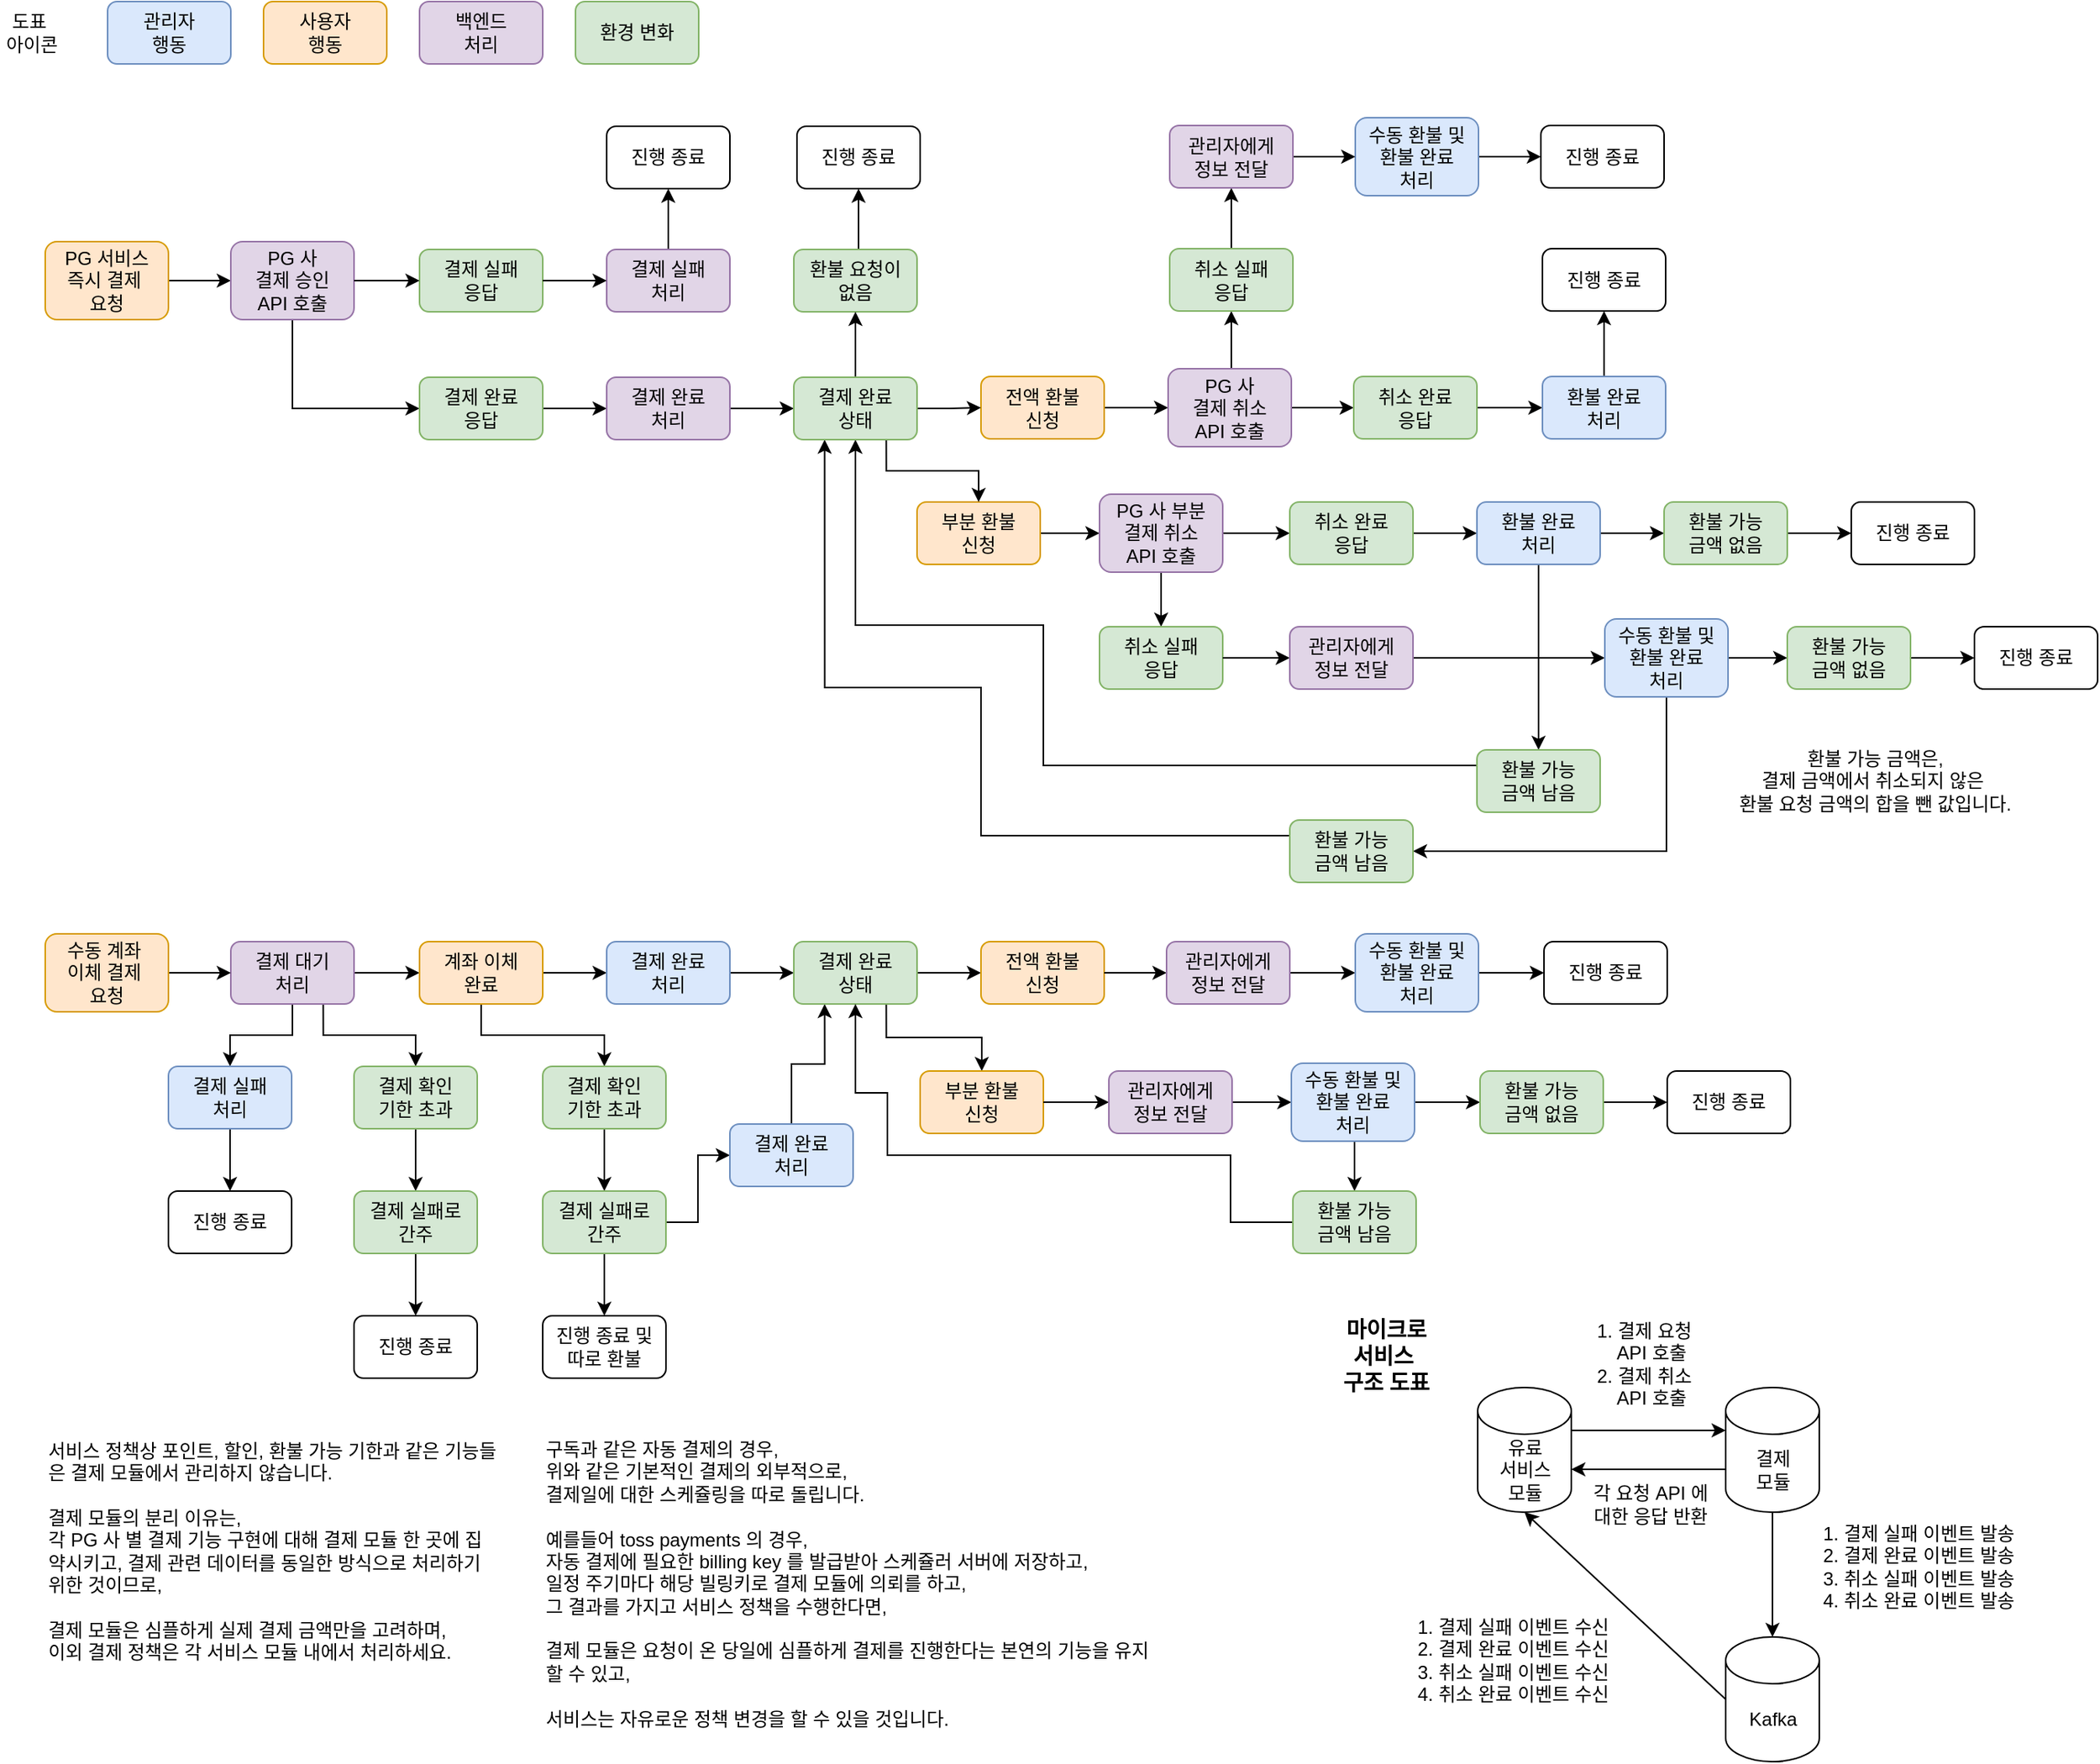 <mxfile version="26.0.10">
  <diagram id="oqy4PZCd6PENjl3Pe7tr" name="페이지-1">
    <mxGraphModel dx="2261" dy="738" grid="1" gridSize="10" guides="1" tooltips="1" connect="1" arrows="1" fold="1" page="1" pageScale="1" pageWidth="827" pageHeight="1169" math="0" shadow="0">
      <root>
        <mxCell id="0" />
        <mxCell id="1" parent="0" />
        <mxCell id="JlWx71PcETxcQGxaRROG-6" value="도표&amp;nbsp;&lt;div&gt;아이콘&lt;/div&gt;" style="text;html=1;align=center;verticalAlign=middle;whiteSpace=wrap;rounded=0;fontStyle=0" parent="1" vertex="1">
          <mxGeometry x="-788.5" y="45" width="39" height="30" as="geometry" />
        </mxCell>
        <mxCell id="JlWx71PcETxcQGxaRROG-77" style="edgeStyle=orthogonalEdgeStyle;rounded=0;orthogonalLoop=1;jettySize=auto;html=1;exitX=1;exitY=0.5;exitDx=0;exitDy=0;entryX=0;entryY=0.5;entryDx=0;entryDy=0;" parent="1" source="JlWx71PcETxcQGxaRROG-9" target="JlWx71PcETxcQGxaRROG-17" edge="1">
          <mxGeometry relative="1" as="geometry" />
        </mxCell>
        <mxCell id="JlWx71PcETxcQGxaRROG-9" value="PG 서비스&lt;div&gt;즉시 결제&amp;nbsp;&lt;/div&gt;&lt;div&gt;요청&lt;/div&gt;" style="rounded=1;whiteSpace=wrap;html=1;fillColor=#ffe6cc;strokeColor=#d79b00;" parent="1" vertex="1">
          <mxGeometry x="-760" y="194" width="79" height="50" as="geometry" />
        </mxCell>
        <mxCell id="JlWx71PcETxcQGxaRROG-10" value="사용자&lt;div&gt;행동&lt;/div&gt;" style="rounded=1;whiteSpace=wrap;html=1;fillColor=#ffe6cc;strokeColor=#d79b00;" parent="1" vertex="1">
          <mxGeometry x="-620" y="40" width="79" height="40" as="geometry" />
        </mxCell>
        <mxCell id="JlWx71PcETxcQGxaRROG-11" value="환경 변화" style="rounded=1;whiteSpace=wrap;html=1;fillColor=#d5e8d4;strokeColor=#82b366;" parent="1" vertex="1">
          <mxGeometry x="-420" y="40" width="79" height="40" as="geometry" />
        </mxCell>
        <mxCell id="JlWx71PcETxcQGxaRROG-12" value="관리자&lt;div&gt;행동&lt;/div&gt;" style="rounded=1;whiteSpace=wrap;html=1;fillColor=#dae8fc;strokeColor=#6c8ebf;" parent="1" vertex="1">
          <mxGeometry x="-720" y="40" width="79" height="40" as="geometry" />
        </mxCell>
        <mxCell id="JlWx71PcETxcQGxaRROG-16" value="백엔드&lt;div&gt;처리&lt;/div&gt;" style="rounded=1;whiteSpace=wrap;html=1;fillColor=#e1d5e7;strokeColor=#9673a6;" parent="1" vertex="1">
          <mxGeometry x="-520" y="40" width="79" height="40" as="geometry" />
        </mxCell>
        <mxCell id="JlWx71PcETxcQGxaRROG-84" style="edgeStyle=orthogonalEdgeStyle;rounded=0;orthogonalLoop=1;jettySize=auto;html=1;exitX=0.5;exitY=1;exitDx=0;exitDy=0;entryX=0;entryY=0.5;entryDx=0;entryDy=0;" parent="1" source="JlWx71PcETxcQGxaRROG-17" target="JlWx71PcETxcQGxaRROG-23" edge="1">
          <mxGeometry relative="1" as="geometry" />
        </mxCell>
        <mxCell id="JlWx71PcETxcQGxaRROG-17" value="PG 사&lt;div&gt;결제 승인&lt;/div&gt;&lt;div&gt;API 호출&lt;/div&gt;" style="rounded=1;whiteSpace=wrap;html=1;fillColor=#e1d5e7;strokeColor=#9673a6;" parent="1" vertex="1">
          <mxGeometry x="-641" y="194" width="79" height="50" as="geometry" />
        </mxCell>
        <mxCell id="JlWx71PcETxcQGxaRROG-18" value="결제 실패&lt;div&gt;응답&lt;/div&gt;" style="rounded=1;whiteSpace=wrap;html=1;fillColor=#d5e8d4;strokeColor=#82b366;" parent="1" vertex="1">
          <mxGeometry x="-520" y="199" width="79" height="40" as="geometry" />
        </mxCell>
        <mxCell id="JlWx71PcETxcQGxaRROG-20" value="" style="endArrow=classic;html=1;rounded=0;exitX=1;exitY=0.5;exitDx=0;exitDy=0;entryX=0;entryY=0.5;entryDx=0;entryDy=0;" parent="1" source="JlWx71PcETxcQGxaRROG-17" target="JlWx71PcETxcQGxaRROG-18" edge="1">
          <mxGeometry width="50" height="50" relative="1" as="geometry">
            <mxPoint x="-290" y="350" as="sourcePoint" />
            <mxPoint x="-240" y="300" as="targetPoint" />
          </mxGeometry>
        </mxCell>
        <mxCell id="JlWx71PcETxcQGxaRROG-104" style="edgeStyle=orthogonalEdgeStyle;rounded=0;orthogonalLoop=1;jettySize=auto;html=1;exitX=0.5;exitY=0;exitDx=0;exitDy=0;entryX=0.5;entryY=1;entryDx=0;entryDy=0;" parent="1" source="JlWx71PcETxcQGxaRROG-21" target="JlWx71PcETxcQGxaRROG-82" edge="1">
          <mxGeometry relative="1" as="geometry" />
        </mxCell>
        <mxCell id="JlWx71PcETxcQGxaRROG-21" value="결제 실패&lt;div&gt;처리&lt;/div&gt;" style="rounded=1;whiteSpace=wrap;html=1;fillColor=#e1d5e7;strokeColor=#9673a6;" parent="1" vertex="1">
          <mxGeometry x="-400" y="199" width="79" height="40" as="geometry" />
        </mxCell>
        <mxCell id="JlWx71PcETxcQGxaRROG-22" value="" style="endArrow=classic;html=1;rounded=0;exitX=1;exitY=0.5;exitDx=0;exitDy=0;entryX=0;entryY=0.5;entryDx=0;entryDy=0;" parent="1" source="JlWx71PcETxcQGxaRROG-18" target="JlWx71PcETxcQGxaRROG-21" edge="1">
          <mxGeometry width="50" height="50" relative="1" as="geometry">
            <mxPoint x="-290" y="350" as="sourcePoint" />
            <mxPoint x="-290" y="350" as="targetPoint" />
          </mxGeometry>
        </mxCell>
        <mxCell id="JlWx71PcETxcQGxaRROG-31" style="edgeStyle=orthogonalEdgeStyle;rounded=0;orthogonalLoop=1;jettySize=auto;html=1;exitX=1;exitY=0.5;exitDx=0;exitDy=0;entryX=0;entryY=0.5;entryDx=0;entryDy=0;" parent="1" source="JlWx71PcETxcQGxaRROG-23" target="JlWx71PcETxcQGxaRROG-30" edge="1">
          <mxGeometry relative="1" as="geometry" />
        </mxCell>
        <mxCell id="JlWx71PcETxcQGxaRROG-23" value="결제 완료&lt;div&gt;응답&lt;/div&gt;" style="rounded=1;whiteSpace=wrap;html=1;fillColor=#d5e8d4;strokeColor=#82b366;" parent="1" vertex="1">
          <mxGeometry x="-520" y="281" width="79" height="40" as="geometry" />
        </mxCell>
        <mxCell id="CvlWErG64kKq0DU1_9UF-93" style="edgeStyle=orthogonalEdgeStyle;rounded=0;orthogonalLoop=1;jettySize=auto;html=1;exitX=1;exitY=0.5;exitDx=0;exitDy=0;entryX=0;entryY=0.5;entryDx=0;entryDy=0;" parent="1" source="JlWx71PcETxcQGxaRROG-30" target="CvlWErG64kKq0DU1_9UF-92" edge="1">
          <mxGeometry relative="1" as="geometry" />
        </mxCell>
        <mxCell id="JlWx71PcETxcQGxaRROG-30" value="결제 완료&lt;div&gt;처리&lt;/div&gt;" style="rounded=1;whiteSpace=wrap;html=1;fillColor=#e1d5e7;strokeColor=#9673a6;" parent="1" vertex="1">
          <mxGeometry x="-400" y="281" width="79" height="40" as="geometry" />
        </mxCell>
        <mxCell id="JlWx71PcETxcQGxaRROG-49" style="edgeStyle=orthogonalEdgeStyle;rounded=0;orthogonalLoop=1;jettySize=auto;html=1;exitX=1;exitY=0.5;exitDx=0;exitDy=0;entryX=0;entryY=0.5;entryDx=0;entryDy=0;" parent="1" source="JlWx71PcETxcQGxaRROG-34" target="JlWx71PcETxcQGxaRROG-37" edge="1">
          <mxGeometry relative="1" as="geometry" />
        </mxCell>
        <mxCell id="JlWx71PcETxcQGxaRROG-50" style="edgeStyle=orthogonalEdgeStyle;rounded=0;orthogonalLoop=1;jettySize=auto;html=1;exitX=0.5;exitY=1;exitDx=0;exitDy=0;entryX=0.5;entryY=0;entryDx=0;entryDy=0;" parent="1" source="JlWx71PcETxcQGxaRROG-34" target="JlWx71PcETxcQGxaRROG-39" edge="1">
          <mxGeometry relative="1" as="geometry" />
        </mxCell>
        <mxCell id="JlWx71PcETxcQGxaRROG-59" style="edgeStyle=orthogonalEdgeStyle;rounded=0;orthogonalLoop=1;jettySize=auto;html=1;exitX=0.75;exitY=1;exitDx=0;exitDy=0;entryX=0.5;entryY=0;entryDx=0;entryDy=0;" parent="1" source="JlWx71PcETxcQGxaRROG-34" target="JlWx71PcETxcQGxaRROG-58" edge="1">
          <mxGeometry relative="1" as="geometry" />
        </mxCell>
        <mxCell id="JlWx71PcETxcQGxaRROG-34" value="결제 대기&lt;div&gt;처리&lt;/div&gt;" style="rounded=1;whiteSpace=wrap;html=1;fillColor=#e1d5e7;strokeColor=#9673a6;" parent="1" vertex="1">
          <mxGeometry x="-641" y="643" width="79" height="40" as="geometry" />
        </mxCell>
        <mxCell id="JlWx71PcETxcQGxaRROG-53" style="edgeStyle=orthogonalEdgeStyle;rounded=0;orthogonalLoop=1;jettySize=auto;html=1;exitX=1;exitY=0.5;exitDx=0;exitDy=0;entryX=0;entryY=0.5;entryDx=0;entryDy=0;" parent="1" source="JlWx71PcETxcQGxaRROG-37" target="JlWx71PcETxcQGxaRROG-52" edge="1">
          <mxGeometry relative="1" as="geometry" />
        </mxCell>
        <mxCell id="JlWx71PcETxcQGxaRROG-92" style="edgeStyle=orthogonalEdgeStyle;rounded=0;orthogonalLoop=1;jettySize=auto;html=1;exitX=0.5;exitY=1;exitDx=0;exitDy=0;entryX=0.5;entryY=0;entryDx=0;entryDy=0;" parent="1" source="JlWx71PcETxcQGxaRROG-37" target="JlWx71PcETxcQGxaRROG-86" edge="1">
          <mxGeometry relative="1" as="geometry" />
        </mxCell>
        <mxCell id="JlWx71PcETxcQGxaRROG-37" value="계좌 이체&lt;div&gt;완료&lt;/div&gt;" style="rounded=1;whiteSpace=wrap;html=1;fillColor=#ffe6cc;strokeColor=#d79b00;" parent="1" vertex="1">
          <mxGeometry x="-520" y="643" width="79" height="40" as="geometry" />
        </mxCell>
        <mxCell id="JlWx71PcETxcQGxaRROG-51" style="edgeStyle=orthogonalEdgeStyle;rounded=0;orthogonalLoop=1;jettySize=auto;html=1;exitX=0.5;exitY=1;exitDx=0;exitDy=0;entryX=0.5;entryY=0;entryDx=0;entryDy=0;" parent="1" source="JlWx71PcETxcQGxaRROG-39" target="JlWx71PcETxcQGxaRROG-41" edge="1">
          <mxGeometry relative="1" as="geometry" />
        </mxCell>
        <mxCell id="JlWx71PcETxcQGxaRROG-39" value="결제 실패&lt;div&gt;처리&lt;/div&gt;" style="rounded=1;whiteSpace=wrap;html=1;fillColor=#dae8fc;strokeColor=#6c8ebf;" parent="1" vertex="1">
          <mxGeometry x="-681" y="723" width="79" height="40" as="geometry" />
        </mxCell>
        <mxCell id="JlWx71PcETxcQGxaRROG-41" value="진행 종료" style="rounded=1;whiteSpace=wrap;html=1;" parent="1" vertex="1">
          <mxGeometry x="-681" y="803" width="79" height="40" as="geometry" />
        </mxCell>
        <mxCell id="CvlWErG64kKq0DU1_9UF-45" style="edgeStyle=orthogonalEdgeStyle;rounded=0;orthogonalLoop=1;jettySize=auto;html=1;exitX=1;exitY=0.5;exitDx=0;exitDy=0;entryX=0;entryY=0.5;entryDx=0;entryDy=0;" parent="1" source="JlWx71PcETxcQGxaRROG-52" target="CvlWErG64kKq0DU1_9UF-43" edge="1">
          <mxGeometry relative="1" as="geometry" />
        </mxCell>
        <mxCell id="JlWx71PcETxcQGxaRROG-52" value="결제 완료&lt;div&gt;처리&lt;/div&gt;" style="rounded=1;whiteSpace=wrap;html=1;fillColor=#dae8fc;strokeColor=#6c8ebf;" parent="1" vertex="1">
          <mxGeometry x="-400" y="643" width="79" height="40" as="geometry" />
        </mxCell>
        <mxCell id="JlWx71PcETxcQGxaRROG-61" style="edgeStyle=orthogonalEdgeStyle;rounded=0;orthogonalLoop=1;jettySize=auto;html=1;exitX=0.5;exitY=1;exitDx=0;exitDy=0;entryX=0.5;entryY=0;entryDx=0;entryDy=0;" parent="1" source="JlWx71PcETxcQGxaRROG-58" target="JlWx71PcETxcQGxaRROG-60" edge="1">
          <mxGeometry relative="1" as="geometry" />
        </mxCell>
        <mxCell id="JlWx71PcETxcQGxaRROG-58" value="결제 확인&lt;div&gt;기한 초과&lt;/div&gt;" style="rounded=1;whiteSpace=wrap;html=1;fillColor=#d5e8d4;strokeColor=#82b366;" parent="1" vertex="1">
          <mxGeometry x="-562" y="723" width="79" height="40" as="geometry" />
        </mxCell>
        <mxCell id="JlWx71PcETxcQGxaRROG-63" style="edgeStyle=orthogonalEdgeStyle;rounded=0;orthogonalLoop=1;jettySize=auto;html=1;exitX=0.5;exitY=1;exitDx=0;exitDy=0;entryX=0.5;entryY=0;entryDx=0;entryDy=0;" parent="1" source="JlWx71PcETxcQGxaRROG-60" target="JlWx71PcETxcQGxaRROG-62" edge="1">
          <mxGeometry relative="1" as="geometry" />
        </mxCell>
        <mxCell id="JlWx71PcETxcQGxaRROG-60" value="결제 실패로&lt;div&gt;간주&lt;/div&gt;" style="rounded=1;whiteSpace=wrap;html=1;fillColor=#d5e8d4;strokeColor=#82b366;" parent="1" vertex="1">
          <mxGeometry x="-562" y="803" width="79" height="40" as="geometry" />
        </mxCell>
        <mxCell id="JlWx71PcETxcQGxaRROG-62" value="진행 종료" style="rounded=1;whiteSpace=wrap;html=1;" parent="1" vertex="1">
          <mxGeometry x="-562" y="883" width="79" height="40" as="geometry" />
        </mxCell>
        <mxCell id="JlWx71PcETxcQGxaRROG-81" style="edgeStyle=orthogonalEdgeStyle;rounded=0;orthogonalLoop=1;jettySize=auto;html=1;exitX=1;exitY=0.5;exitDx=0;exitDy=0;entryX=0;entryY=0.5;entryDx=0;entryDy=0;" parent="1" source="JlWx71PcETxcQGxaRROG-76" target="JlWx71PcETxcQGxaRROG-34" edge="1">
          <mxGeometry relative="1" as="geometry" />
        </mxCell>
        <mxCell id="JlWx71PcETxcQGxaRROG-76" value="&lt;div&gt;수동&amp;nbsp;&lt;span style=&quot;color: light-dark(rgb(0, 0, 0), rgb(255, 255, 255)); background-color: transparent;&quot;&gt;계좌&amp;nbsp;&lt;br&gt;&lt;/span&gt;&lt;span style=&quot;background-color: transparent; color: light-dark(rgb(0, 0, 0), rgb(255, 255, 255));&quot;&gt;이체&amp;nbsp;&lt;/span&gt;&lt;span style=&quot;background-color: transparent; color: light-dark(rgb(0, 0, 0), rgb(255, 255, 255));&quot;&gt;결제&lt;/span&gt;&amp;nbsp;&lt;/div&gt;&lt;div&gt;요청&lt;/div&gt;" style="rounded=1;whiteSpace=wrap;html=1;fillColor=#ffe6cc;strokeColor=#d79b00;" parent="1" vertex="1">
          <mxGeometry x="-760" y="638" width="79" height="50" as="geometry" />
        </mxCell>
        <mxCell id="JlWx71PcETxcQGxaRROG-82" value="진행 종료" style="rounded=1;whiteSpace=wrap;html=1;" parent="1" vertex="1">
          <mxGeometry x="-400" y="120" width="79" height="40" as="geometry" />
        </mxCell>
        <mxCell id="JlWx71PcETxcQGxaRROG-85" style="edgeStyle=orthogonalEdgeStyle;rounded=0;orthogonalLoop=1;jettySize=auto;html=1;exitX=0.5;exitY=1;exitDx=0;exitDy=0;entryX=0.5;entryY=0;entryDx=0;entryDy=0;" parent="1" source="JlWx71PcETxcQGxaRROG-86" target="JlWx71PcETxcQGxaRROG-89" edge="1">
          <mxGeometry relative="1" as="geometry" />
        </mxCell>
        <mxCell id="JlWx71PcETxcQGxaRROG-86" value="결제 확인&lt;div&gt;기한 초과&lt;/div&gt;" style="rounded=1;whiteSpace=wrap;html=1;fillColor=#d5e8d4;strokeColor=#82b366;" parent="1" vertex="1">
          <mxGeometry x="-441" y="723" width="79" height="40" as="geometry" />
        </mxCell>
        <mxCell id="JlWx71PcETxcQGxaRROG-87" style="edgeStyle=orthogonalEdgeStyle;rounded=0;orthogonalLoop=1;jettySize=auto;html=1;exitX=0.5;exitY=1;exitDx=0;exitDy=0;entryX=0.5;entryY=0;entryDx=0;entryDy=0;" parent="1" source="JlWx71PcETxcQGxaRROG-89" target="JlWx71PcETxcQGxaRROG-90" edge="1">
          <mxGeometry relative="1" as="geometry" />
        </mxCell>
        <mxCell id="JlWx71PcETxcQGxaRROG-88" style="edgeStyle=orthogonalEdgeStyle;rounded=0;orthogonalLoop=1;jettySize=auto;html=1;exitX=1;exitY=0.5;exitDx=0;exitDy=0;entryX=0;entryY=0.5;entryDx=0;entryDy=0;" parent="1" source="JlWx71PcETxcQGxaRROG-89" target="JlWx71PcETxcQGxaRROG-91" edge="1">
          <mxGeometry relative="1" as="geometry" />
        </mxCell>
        <mxCell id="JlWx71PcETxcQGxaRROG-89" value="결제 실패로&lt;div&gt;간주&lt;/div&gt;" style="rounded=1;whiteSpace=wrap;html=1;fillColor=#d5e8d4;strokeColor=#82b366;" parent="1" vertex="1">
          <mxGeometry x="-441" y="803" width="79" height="40" as="geometry" />
        </mxCell>
        <mxCell id="JlWx71PcETxcQGxaRROG-90" value="진행 종료 및&lt;div&gt;따로 환불&lt;/div&gt;" style="rounded=1;whiteSpace=wrap;html=1;" parent="1" vertex="1">
          <mxGeometry x="-441" y="883" width="79" height="40" as="geometry" />
        </mxCell>
        <mxCell id="CvlWErG64kKq0DU1_9UF-63" style="edgeStyle=orthogonalEdgeStyle;rounded=0;orthogonalLoop=1;jettySize=auto;html=1;exitX=0.5;exitY=0;exitDx=0;exitDy=0;entryX=0.25;entryY=1;entryDx=0;entryDy=0;" parent="1" source="JlWx71PcETxcQGxaRROG-91" target="CvlWErG64kKq0DU1_9UF-43" edge="1">
          <mxGeometry relative="1" as="geometry" />
        </mxCell>
        <mxCell id="JlWx71PcETxcQGxaRROG-91" value="결제 완료&lt;div&gt;처리&lt;/div&gt;" style="rounded=1;whiteSpace=wrap;html=1;fillColor=#dae8fc;strokeColor=#6c8ebf;" parent="1" vertex="1">
          <mxGeometry x="-321" y="760" width="79" height="40" as="geometry" />
        </mxCell>
        <mxCell id="JlWx71PcETxcQGxaRROG-108" style="edgeStyle=orthogonalEdgeStyle;rounded=0;orthogonalLoop=1;jettySize=auto;html=1;exitX=1;exitY=0.5;exitDx=0;exitDy=0;entryX=0;entryY=0.5;entryDx=0;entryDy=0;" parent="1" source="JlWx71PcETxcQGxaRROG-98" target="JlWx71PcETxcQGxaRROG-107" edge="1">
          <mxGeometry relative="1" as="geometry" />
        </mxCell>
        <mxCell id="JlWx71PcETxcQGxaRROG-98" value="전액 환불&lt;div&gt;신청&lt;/div&gt;" style="rounded=1;whiteSpace=wrap;html=1;fillColor=#ffe6cc;strokeColor=#d79b00;" parent="1" vertex="1">
          <mxGeometry x="-160" y="280.5" width="79" height="40" as="geometry" />
        </mxCell>
        <mxCell id="JlWx71PcETxcQGxaRROG-110" style="edgeStyle=orthogonalEdgeStyle;rounded=0;orthogonalLoop=1;jettySize=auto;html=1;exitX=0.5;exitY=0;exitDx=0;exitDy=0;entryX=0.5;entryY=1;entryDx=0;entryDy=0;" parent="1" source="JlWx71PcETxcQGxaRROG-107" target="JlWx71PcETxcQGxaRROG-109" edge="1">
          <mxGeometry relative="1" as="geometry" />
        </mxCell>
        <mxCell id="JlWx71PcETxcQGxaRROG-112" style="edgeStyle=orthogonalEdgeStyle;rounded=0;orthogonalLoop=1;jettySize=auto;html=1;exitX=1;exitY=0.5;exitDx=0;exitDy=0;entryX=0;entryY=0.5;entryDx=0;entryDy=0;" parent="1" source="JlWx71PcETxcQGxaRROG-107" target="JlWx71PcETxcQGxaRROG-111" edge="1">
          <mxGeometry relative="1" as="geometry" />
        </mxCell>
        <mxCell id="JlWx71PcETxcQGxaRROG-107" value="PG 사&lt;div&gt;결제 취소&lt;/div&gt;&lt;div&gt;API 호출&lt;/div&gt;" style="rounded=1;whiteSpace=wrap;html=1;fillColor=#e1d5e7;strokeColor=#9673a6;" parent="1" vertex="1">
          <mxGeometry x="-40" y="275.5" width="79" height="50" as="geometry" />
        </mxCell>
        <mxCell id="CvlWErG64kKq0DU1_9UF-78" style="edgeStyle=orthogonalEdgeStyle;rounded=0;orthogonalLoop=1;jettySize=auto;html=1;exitX=0.5;exitY=0;exitDx=0;exitDy=0;entryX=0.5;entryY=1;entryDx=0;entryDy=0;" parent="1" source="JlWx71PcETxcQGxaRROG-109" target="CvlWErG64kKq0DU1_9UF-77" edge="1">
          <mxGeometry relative="1" as="geometry" />
        </mxCell>
        <mxCell id="JlWx71PcETxcQGxaRROG-109" value="취소 실패&lt;div&gt;응답&lt;/div&gt;" style="rounded=1;whiteSpace=wrap;html=1;fillColor=#d5e8d4;strokeColor=#82b366;" parent="1" vertex="1">
          <mxGeometry x="-39" y="198.5" width="79" height="40" as="geometry" />
        </mxCell>
        <mxCell id="CvlWErG64kKq0DU1_9UF-4" style="edgeStyle=orthogonalEdgeStyle;rounded=0;orthogonalLoop=1;jettySize=auto;html=1;exitX=1;exitY=0.5;exitDx=0;exitDy=0;" parent="1" source="JlWx71PcETxcQGxaRROG-111" target="CvlWErG64kKq0DU1_9UF-3" edge="1">
          <mxGeometry relative="1" as="geometry" />
        </mxCell>
        <mxCell id="JlWx71PcETxcQGxaRROG-111" value="취소 완료&lt;div&gt;응답&lt;/div&gt;" style="rounded=1;whiteSpace=wrap;html=1;fillColor=#d5e8d4;strokeColor=#82b366;" parent="1" vertex="1">
          <mxGeometry x="79" y="280.5" width="79" height="40" as="geometry" />
        </mxCell>
        <mxCell id="CvlWErG64kKq0DU1_9UF-5" style="edgeStyle=orthogonalEdgeStyle;rounded=0;orthogonalLoop=1;jettySize=auto;html=1;exitX=1;exitY=0.5;exitDx=0;exitDy=0;entryX=0;entryY=0.5;entryDx=0;entryDy=0;" parent="1" source="JlWx71PcETxcQGxaRROG-113" target="CvlWErG64kKq0DU1_9UF-1" edge="1">
          <mxGeometry relative="1" as="geometry" />
        </mxCell>
        <mxCell id="JlWx71PcETxcQGxaRROG-113" value="수동 환불 및&lt;div&gt;환불 완료&lt;br&gt;&lt;div&gt;처리&lt;/div&gt;&lt;/div&gt;" style="rounded=1;whiteSpace=wrap;html=1;fillColor=#dae8fc;strokeColor=#6c8ebf;" parent="1" vertex="1">
          <mxGeometry x="80" y="114.5" width="79" height="50" as="geometry" />
        </mxCell>
        <mxCell id="CvlWErG64kKq0DU1_9UF-1" value="진행 종료" style="rounded=1;whiteSpace=wrap;html=1;" parent="1" vertex="1">
          <mxGeometry x="199" y="119.5" width="79" height="40" as="geometry" />
        </mxCell>
        <mxCell id="CvlWErG64kKq0DU1_9UF-7" style="edgeStyle=orthogonalEdgeStyle;rounded=0;orthogonalLoop=1;jettySize=auto;html=1;exitX=0.5;exitY=0;exitDx=0;exitDy=0;entryX=0.5;entryY=1;entryDx=0;entryDy=0;" parent="1" source="CvlWErG64kKq0DU1_9UF-3" target="CvlWErG64kKq0DU1_9UF-6" edge="1">
          <mxGeometry relative="1" as="geometry" />
        </mxCell>
        <mxCell id="CvlWErG64kKq0DU1_9UF-3" value="환불 완료&lt;div&gt;처리&lt;/div&gt;" style="rounded=1;whiteSpace=wrap;html=1;fillColor=#dae8fc;strokeColor=#6c8ebf;" parent="1" vertex="1">
          <mxGeometry x="200" y="280.5" width="79" height="40" as="geometry" />
        </mxCell>
        <mxCell id="CvlWErG64kKq0DU1_9UF-6" value="진행 종료" style="rounded=1;whiteSpace=wrap;html=1;" parent="1" vertex="1">
          <mxGeometry x="200" y="198.5" width="79" height="40" as="geometry" />
        </mxCell>
        <mxCell id="CvlWErG64kKq0DU1_9UF-11" style="edgeStyle=orthogonalEdgeStyle;rounded=0;orthogonalLoop=1;jettySize=auto;html=1;exitX=1;exitY=0.5;exitDx=0;exitDy=0;entryX=0;entryY=0.5;entryDx=0;entryDy=0;" parent="1" source="CvlWErG64kKq0DU1_9UF-8" target="CvlWErG64kKq0DU1_9UF-10" edge="1">
          <mxGeometry relative="1" as="geometry" />
        </mxCell>
        <mxCell id="CvlWErG64kKq0DU1_9UF-8" value="부분 환불&lt;div&gt;신청&lt;/div&gt;" style="rounded=1;whiteSpace=wrap;html=1;fillColor=#ffe6cc;strokeColor=#d79b00;" parent="1" vertex="1">
          <mxGeometry x="-201" y="361" width="79" height="40" as="geometry" />
        </mxCell>
        <mxCell id="CvlWErG64kKq0DU1_9UF-13" style="edgeStyle=orthogonalEdgeStyle;rounded=0;orthogonalLoop=1;jettySize=auto;html=1;exitX=1;exitY=0.5;exitDx=0;exitDy=0;entryX=0;entryY=0.5;entryDx=0;entryDy=0;" parent="1" source="CvlWErG64kKq0DU1_9UF-10" target="CvlWErG64kKq0DU1_9UF-12" edge="1">
          <mxGeometry relative="1" as="geometry" />
        </mxCell>
        <mxCell id="CvlWErG64kKq0DU1_9UF-24" style="edgeStyle=orthogonalEdgeStyle;rounded=0;orthogonalLoop=1;jettySize=auto;html=1;exitX=0.5;exitY=1;exitDx=0;exitDy=0;entryX=0.5;entryY=0;entryDx=0;entryDy=0;" parent="1" source="CvlWErG64kKq0DU1_9UF-10" target="CvlWErG64kKq0DU1_9UF-23" edge="1">
          <mxGeometry relative="1" as="geometry" />
        </mxCell>
        <mxCell id="CvlWErG64kKq0DU1_9UF-10" value="PG 사 부분&lt;div&gt;결제 취소&lt;/div&gt;&lt;div&gt;API 호출&lt;/div&gt;" style="rounded=1;whiteSpace=wrap;html=1;fillColor=#e1d5e7;strokeColor=#9673a6;" parent="1" vertex="1">
          <mxGeometry x="-84" y="356" width="79" height="50" as="geometry" />
        </mxCell>
        <mxCell id="CvlWErG64kKq0DU1_9UF-15" style="edgeStyle=orthogonalEdgeStyle;rounded=0;orthogonalLoop=1;jettySize=auto;html=1;exitX=1;exitY=0.5;exitDx=0;exitDy=0;entryX=0;entryY=0.5;entryDx=0;entryDy=0;" parent="1" source="CvlWErG64kKq0DU1_9UF-12" target="CvlWErG64kKq0DU1_9UF-14" edge="1">
          <mxGeometry relative="1" as="geometry" />
        </mxCell>
        <mxCell id="CvlWErG64kKq0DU1_9UF-12" value="취소 완료&lt;div&gt;응답&lt;/div&gt;" style="rounded=1;whiteSpace=wrap;html=1;fillColor=#d5e8d4;strokeColor=#82b366;" parent="1" vertex="1">
          <mxGeometry x="38" y="361" width="79" height="40" as="geometry" />
        </mxCell>
        <mxCell id="CvlWErG64kKq0DU1_9UF-17" style="edgeStyle=orthogonalEdgeStyle;rounded=0;orthogonalLoop=1;jettySize=auto;html=1;exitX=0.5;exitY=1;exitDx=0;exitDy=0;entryX=0.5;entryY=0;entryDx=0;entryDy=0;" parent="1" source="CvlWErG64kKq0DU1_9UF-14" target="CvlWErG64kKq0DU1_9UF-16" edge="1">
          <mxGeometry relative="1" as="geometry" />
        </mxCell>
        <mxCell id="CvlWErG64kKq0DU1_9UF-21" style="edgeStyle=orthogonalEdgeStyle;rounded=0;orthogonalLoop=1;jettySize=auto;html=1;exitX=1;exitY=0.5;exitDx=0;exitDy=0;entryX=0;entryY=0.5;entryDx=0;entryDy=0;" parent="1" source="CvlWErG64kKq0DU1_9UF-14" target="CvlWErG64kKq0DU1_9UF-19" edge="1">
          <mxGeometry relative="1" as="geometry" />
        </mxCell>
        <mxCell id="CvlWErG64kKq0DU1_9UF-14" value="환불 완료&lt;div&gt;처리&lt;/div&gt;" style="rounded=1;whiteSpace=wrap;html=1;fillColor=#dae8fc;strokeColor=#6c8ebf;" parent="1" vertex="1">
          <mxGeometry x="158" y="361" width="79" height="40" as="geometry" />
        </mxCell>
        <mxCell id="CvlWErG64kKq0DU1_9UF-96" style="edgeStyle=orthogonalEdgeStyle;rounded=0;orthogonalLoop=1;jettySize=auto;html=1;exitX=0;exitY=0.25;exitDx=0;exitDy=0;entryX=0.5;entryY=1;entryDx=0;entryDy=0;" parent="1" source="CvlWErG64kKq0DU1_9UF-16" target="CvlWErG64kKq0DU1_9UF-92" edge="1">
          <mxGeometry relative="1" as="geometry">
            <Array as="points">
              <mxPoint x="-120" y="530" />
              <mxPoint x="-120" y="440" />
              <mxPoint x="-240" y="440" />
            </Array>
          </mxGeometry>
        </mxCell>
        <mxCell id="CvlWErG64kKq0DU1_9UF-16" value="환불 가능&lt;div&gt;금액 남음&lt;/div&gt;" style="rounded=1;whiteSpace=wrap;html=1;fillColor=#d5e8d4;strokeColor=#82b366;" parent="1" vertex="1">
          <mxGeometry x="158" y="520" width="79" height="40" as="geometry" />
        </mxCell>
        <mxCell id="CvlWErG64kKq0DU1_9UF-22" style="edgeStyle=orthogonalEdgeStyle;rounded=0;orthogonalLoop=1;jettySize=auto;html=1;exitX=1;exitY=0.5;exitDx=0;exitDy=0;entryX=0;entryY=0.5;entryDx=0;entryDy=0;" parent="1" source="CvlWErG64kKq0DU1_9UF-19" target="CvlWErG64kKq0DU1_9UF-20" edge="1">
          <mxGeometry relative="1" as="geometry" />
        </mxCell>
        <mxCell id="CvlWErG64kKq0DU1_9UF-19" value="환불 가능&lt;div&gt;금액 없음&lt;/div&gt;" style="rounded=1;whiteSpace=wrap;html=1;fillColor=#d5e8d4;strokeColor=#82b366;" parent="1" vertex="1">
          <mxGeometry x="278" y="361" width="79" height="40" as="geometry" />
        </mxCell>
        <mxCell id="CvlWErG64kKq0DU1_9UF-20" value="진행 종료" style="rounded=1;whiteSpace=wrap;html=1;" parent="1" vertex="1">
          <mxGeometry x="398" y="361" width="79" height="40" as="geometry" />
        </mxCell>
        <mxCell id="CvlWErG64kKq0DU1_9UF-26" style="edgeStyle=orthogonalEdgeStyle;rounded=0;orthogonalLoop=1;jettySize=auto;html=1;exitX=1;exitY=0.5;exitDx=0;exitDy=0;entryX=0;entryY=0.5;entryDx=0;entryDy=0;" parent="1" source="CvlWErG64kKq0DU1_9UF-80" target="CvlWErG64kKq0DU1_9UF-25" edge="1">
          <mxGeometry relative="1" as="geometry" />
        </mxCell>
        <mxCell id="CvlWErG64kKq0DU1_9UF-23" value="취소 실패&lt;div&gt;응답&lt;/div&gt;" style="rounded=1;whiteSpace=wrap;html=1;fillColor=#d5e8d4;strokeColor=#82b366;" parent="1" vertex="1">
          <mxGeometry x="-84" y="441" width="79" height="40" as="geometry" />
        </mxCell>
        <mxCell id="CvlWErG64kKq0DU1_9UF-30" style="edgeStyle=orthogonalEdgeStyle;rounded=0;orthogonalLoop=1;jettySize=auto;html=1;exitX=1;exitY=0.5;exitDx=0;exitDy=0;entryX=0;entryY=0.5;entryDx=0;entryDy=0;" parent="1" source="CvlWErG64kKq0DU1_9UF-25" target="CvlWErG64kKq0DU1_9UF-29" edge="1">
          <mxGeometry relative="1" as="geometry" />
        </mxCell>
        <mxCell id="CvlWErG64kKq0DU1_9UF-83" style="edgeStyle=orthogonalEdgeStyle;rounded=0;orthogonalLoop=1;jettySize=auto;html=1;exitX=0.5;exitY=1;exitDx=0;exitDy=0;entryX=1;entryY=0.5;entryDx=0;entryDy=0;" parent="1" source="CvlWErG64kKq0DU1_9UF-25" target="CvlWErG64kKq0DU1_9UF-33" edge="1">
          <mxGeometry relative="1" as="geometry" />
        </mxCell>
        <mxCell id="CvlWErG64kKq0DU1_9UF-25" value="수동 환불 및&lt;div&gt;환불 완료&lt;br&gt;&lt;div&gt;처리&lt;/div&gt;&lt;/div&gt;" style="rounded=1;whiteSpace=wrap;html=1;fillColor=#dae8fc;strokeColor=#6c8ebf;" parent="1" vertex="1">
          <mxGeometry x="240" y="436" width="79" height="50" as="geometry" />
        </mxCell>
        <mxCell id="CvlWErG64kKq0DU1_9UF-32" style="edgeStyle=orthogonalEdgeStyle;rounded=0;orthogonalLoop=1;jettySize=auto;html=1;exitX=1;exitY=0.5;exitDx=0;exitDy=0;entryX=0;entryY=0.5;entryDx=0;entryDy=0;" parent="1" source="CvlWErG64kKq0DU1_9UF-29" target="CvlWErG64kKq0DU1_9UF-31" edge="1">
          <mxGeometry relative="1" as="geometry" />
        </mxCell>
        <mxCell id="CvlWErG64kKq0DU1_9UF-29" value="환불 가능&lt;div&gt;금액 없음&lt;/div&gt;" style="rounded=1;whiteSpace=wrap;html=1;fillColor=#d5e8d4;strokeColor=#82b366;" parent="1" vertex="1">
          <mxGeometry x="357" y="441" width="79" height="40" as="geometry" />
        </mxCell>
        <mxCell id="CvlWErG64kKq0DU1_9UF-31" value="진행 종료" style="rounded=1;whiteSpace=wrap;html=1;" parent="1" vertex="1">
          <mxGeometry x="477" y="441" width="79" height="40" as="geometry" />
        </mxCell>
        <mxCell id="CvlWErG64kKq0DU1_9UF-97" style="edgeStyle=orthogonalEdgeStyle;rounded=0;orthogonalLoop=1;jettySize=auto;html=1;exitX=0;exitY=0.25;exitDx=0;exitDy=0;entryX=0.25;entryY=1;entryDx=0;entryDy=0;" parent="1" source="CvlWErG64kKq0DU1_9UF-33" target="CvlWErG64kKq0DU1_9UF-92" edge="1">
          <mxGeometry relative="1" as="geometry">
            <Array as="points">
              <mxPoint x="-160" y="575" />
              <mxPoint x="-160" y="480" />
              <mxPoint x="-260" y="480" />
            </Array>
          </mxGeometry>
        </mxCell>
        <mxCell id="CvlWErG64kKq0DU1_9UF-33" value="환불 가능&lt;div&gt;금액 남음&lt;/div&gt;" style="rounded=1;whiteSpace=wrap;html=1;fillColor=#d5e8d4;strokeColor=#82b366;" parent="1" vertex="1">
          <mxGeometry x="38" y="565" width="79" height="40" as="geometry" />
        </mxCell>
        <mxCell id="CvlWErG64kKq0DU1_9UF-47" style="edgeStyle=orthogonalEdgeStyle;rounded=0;orthogonalLoop=1;jettySize=auto;html=1;exitX=1;exitY=0.5;exitDx=0;exitDy=0;entryX=0;entryY=0.5;entryDx=0;entryDy=0;" parent="1" source="CvlWErG64kKq0DU1_9UF-43" target="CvlWErG64kKq0DU1_9UF-46" edge="1">
          <mxGeometry relative="1" as="geometry" />
        </mxCell>
        <mxCell id="CvlWErG64kKq0DU1_9UF-49" style="edgeStyle=orthogonalEdgeStyle;rounded=0;orthogonalLoop=1;jettySize=auto;html=1;exitX=0.75;exitY=1;exitDx=0;exitDy=0;entryX=0.5;entryY=0;entryDx=0;entryDy=0;" parent="1" source="CvlWErG64kKq0DU1_9UF-43" target="CvlWErG64kKq0DU1_9UF-48" edge="1">
          <mxGeometry relative="1" as="geometry" />
        </mxCell>
        <mxCell id="CvlWErG64kKq0DU1_9UF-43" value="결제 완료&lt;div&gt;상태&lt;/div&gt;" style="rounded=1;whiteSpace=wrap;html=1;fillColor=#d5e8d4;strokeColor=#82b366;" parent="1" vertex="1">
          <mxGeometry x="-280" y="643" width="79" height="40" as="geometry" />
        </mxCell>
        <mxCell id="CvlWErG64kKq0DU1_9UF-51" style="edgeStyle=orthogonalEdgeStyle;rounded=0;orthogonalLoop=1;jettySize=auto;html=1;exitX=1;exitY=0.5;exitDx=0;exitDy=0;entryX=0;entryY=0.5;entryDx=0;entryDy=0;" parent="1" source="CvlWErG64kKq0DU1_9UF-86" target="CvlWErG64kKq0DU1_9UF-50" edge="1">
          <mxGeometry relative="1" as="geometry" />
        </mxCell>
        <mxCell id="CvlWErG64kKq0DU1_9UF-46" value="전액 환불&lt;div&gt;신청&lt;/div&gt;" style="rounded=1;whiteSpace=wrap;html=1;fillColor=#ffe6cc;strokeColor=#d79b00;" parent="1" vertex="1">
          <mxGeometry x="-160" y="643" width="79" height="40" as="geometry" />
        </mxCell>
        <mxCell id="CvlWErG64kKq0DU1_9UF-55" style="edgeStyle=orthogonalEdgeStyle;rounded=0;orthogonalLoop=1;jettySize=auto;html=1;exitX=1;exitY=0.5;exitDx=0;exitDy=0;entryX=0;entryY=0.5;entryDx=0;entryDy=0;" parent="1" source="CvlWErG64kKq0DU1_9UF-88" target="CvlWErG64kKq0DU1_9UF-54" edge="1">
          <mxGeometry relative="1" as="geometry" />
        </mxCell>
        <mxCell id="CvlWErG64kKq0DU1_9UF-48" value="부분 환불&lt;div&gt;신청&lt;/div&gt;" style="rounded=1;whiteSpace=wrap;html=1;fillColor=#ffe6cc;strokeColor=#d79b00;" parent="1" vertex="1">
          <mxGeometry x="-199" y="726" width="79" height="40" as="geometry" />
        </mxCell>
        <mxCell id="CvlWErG64kKq0DU1_9UF-53" style="edgeStyle=orthogonalEdgeStyle;rounded=0;orthogonalLoop=1;jettySize=auto;html=1;exitX=1;exitY=0.5;exitDx=0;exitDy=0;entryX=0;entryY=0.5;entryDx=0;entryDy=0;" parent="1" source="CvlWErG64kKq0DU1_9UF-50" target="CvlWErG64kKq0DU1_9UF-52" edge="1">
          <mxGeometry relative="1" as="geometry" />
        </mxCell>
        <mxCell id="CvlWErG64kKq0DU1_9UF-50" value="수동 환불 및&lt;div&gt;환불 완료&lt;br&gt;&lt;div&gt;처리&lt;/div&gt;&lt;/div&gt;" style="rounded=1;whiteSpace=wrap;html=1;fillColor=#dae8fc;strokeColor=#6c8ebf;" parent="1" vertex="1">
          <mxGeometry x="80" y="638" width="79" height="50" as="geometry" />
        </mxCell>
        <mxCell id="CvlWErG64kKq0DU1_9UF-52" value="진행 종료" style="rounded=1;whiteSpace=wrap;html=1;" parent="1" vertex="1">
          <mxGeometry x="201" y="643" width="79" height="40" as="geometry" />
        </mxCell>
        <mxCell id="CvlWErG64kKq0DU1_9UF-57" style="edgeStyle=orthogonalEdgeStyle;rounded=0;orthogonalLoop=1;jettySize=auto;html=1;exitX=1;exitY=0.5;exitDx=0;exitDy=0;entryX=0;entryY=0.5;entryDx=0;entryDy=0;" parent="1" source="CvlWErG64kKq0DU1_9UF-54" target="CvlWErG64kKq0DU1_9UF-56" edge="1">
          <mxGeometry relative="1" as="geometry" />
        </mxCell>
        <mxCell id="CvlWErG64kKq0DU1_9UF-61" style="edgeStyle=orthogonalEdgeStyle;rounded=0;orthogonalLoop=1;jettySize=auto;html=1;exitX=0.5;exitY=1;exitDx=0;exitDy=0;entryX=0.5;entryY=0;entryDx=0;entryDy=0;" parent="1" source="CvlWErG64kKq0DU1_9UF-54" target="CvlWErG64kKq0DU1_9UF-60" edge="1">
          <mxGeometry relative="1" as="geometry" />
        </mxCell>
        <mxCell id="CvlWErG64kKq0DU1_9UF-54" value="수동 환불 및&lt;div&gt;환불 완료&lt;br&gt;&lt;div&gt;처리&lt;/div&gt;&lt;/div&gt;" style="rounded=1;whiteSpace=wrap;html=1;fillColor=#dae8fc;strokeColor=#6c8ebf;" parent="1" vertex="1">
          <mxGeometry x="39" y="721" width="79" height="50" as="geometry" />
        </mxCell>
        <mxCell id="CvlWErG64kKq0DU1_9UF-59" style="edgeStyle=orthogonalEdgeStyle;rounded=0;orthogonalLoop=1;jettySize=auto;html=1;exitX=1;exitY=0.5;exitDx=0;exitDy=0;entryX=0;entryY=0.5;entryDx=0;entryDy=0;" parent="1" source="CvlWErG64kKq0DU1_9UF-56" target="CvlWErG64kKq0DU1_9UF-58" edge="1">
          <mxGeometry relative="1" as="geometry" />
        </mxCell>
        <mxCell id="CvlWErG64kKq0DU1_9UF-56" value="환불 가능&lt;div&gt;금액 없음&lt;/div&gt;" style="rounded=1;whiteSpace=wrap;html=1;fillColor=#d5e8d4;strokeColor=#82b366;" parent="1" vertex="1">
          <mxGeometry x="160" y="726" width="79" height="40" as="geometry" />
        </mxCell>
        <mxCell id="CvlWErG64kKq0DU1_9UF-58" value="진행 종료" style="rounded=1;whiteSpace=wrap;html=1;" parent="1" vertex="1">
          <mxGeometry x="280" y="726" width="79" height="40" as="geometry" />
        </mxCell>
        <mxCell id="CvlWErG64kKq0DU1_9UF-100" style="edgeStyle=orthogonalEdgeStyle;rounded=0;orthogonalLoop=1;jettySize=auto;html=1;exitX=0;exitY=0.5;exitDx=0;exitDy=0;entryX=0.5;entryY=1;entryDx=0;entryDy=0;" parent="1" source="CvlWErG64kKq0DU1_9UF-60" target="CvlWErG64kKq0DU1_9UF-43" edge="1">
          <mxGeometry relative="1" as="geometry">
            <Array as="points">
              <mxPoint y="823" />
              <mxPoint y="780" />
              <mxPoint x="-220" y="780" />
              <mxPoint x="-220" y="740" />
              <mxPoint x="-240" y="740" />
            </Array>
          </mxGeometry>
        </mxCell>
        <mxCell id="CvlWErG64kKq0DU1_9UF-60" value="환불 가능&lt;div&gt;금액 남음&lt;/div&gt;" style="rounded=1;whiteSpace=wrap;html=1;fillColor=#d5e8d4;strokeColor=#82b366;" parent="1" vertex="1">
          <mxGeometry x="40" y="803" width="79" height="40" as="geometry" />
        </mxCell>
        <mxCell id="CvlWErG64kKq0DU1_9UF-76" style="edgeStyle=orthogonalEdgeStyle;rounded=0;orthogonalLoop=1;jettySize=auto;html=1;exitX=0.5;exitY=0;exitDx=0;exitDy=0;entryX=0.5;entryY=1;entryDx=0;entryDy=0;" parent="1" source="CvlWErG64kKq0DU1_9UF-73" target="CvlWErG64kKq0DU1_9UF-75" edge="1">
          <mxGeometry relative="1" as="geometry" />
        </mxCell>
        <mxCell id="CvlWErG64kKq0DU1_9UF-73" value="환불 요청이&lt;div&gt;없음&lt;/div&gt;" style="rounded=1;whiteSpace=wrap;html=1;fillColor=#d5e8d4;strokeColor=#82b366;" parent="1" vertex="1">
          <mxGeometry x="-280" y="199" width="79" height="40" as="geometry" />
        </mxCell>
        <mxCell id="CvlWErG64kKq0DU1_9UF-75" value="진행 종료" style="rounded=1;whiteSpace=wrap;html=1;" parent="1" vertex="1">
          <mxGeometry x="-278" y="120" width="79" height="40" as="geometry" />
        </mxCell>
        <mxCell id="CvlWErG64kKq0DU1_9UF-79" style="edgeStyle=orthogonalEdgeStyle;rounded=0;orthogonalLoop=1;jettySize=auto;html=1;exitX=1;exitY=0.5;exitDx=0;exitDy=0;entryX=0;entryY=0.5;entryDx=0;entryDy=0;" parent="1" source="CvlWErG64kKq0DU1_9UF-77" target="JlWx71PcETxcQGxaRROG-113" edge="1">
          <mxGeometry relative="1" as="geometry" />
        </mxCell>
        <mxCell id="CvlWErG64kKq0DU1_9UF-77" value="관리자에게&lt;div&gt;정보 전달&lt;/div&gt;" style="rounded=1;whiteSpace=wrap;html=1;fillColor=#e1d5e7;strokeColor=#9673a6;" parent="1" vertex="1">
          <mxGeometry x="-39" y="119.5" width="79" height="40" as="geometry" />
        </mxCell>
        <mxCell id="CvlWErG64kKq0DU1_9UF-81" value="" style="edgeStyle=orthogonalEdgeStyle;rounded=0;orthogonalLoop=1;jettySize=auto;html=1;exitX=1;exitY=0.5;exitDx=0;exitDy=0;entryX=0;entryY=0.5;entryDx=0;entryDy=0;" parent="1" source="CvlWErG64kKq0DU1_9UF-23" target="CvlWErG64kKq0DU1_9UF-80" edge="1">
          <mxGeometry relative="1" as="geometry">
            <mxPoint x="-163" y="460" as="sourcePoint" />
            <mxPoint x="120" y="460" as="targetPoint" />
          </mxGeometry>
        </mxCell>
        <mxCell id="CvlWErG64kKq0DU1_9UF-80" value="관리자에게&lt;div&gt;정보 전달&lt;/div&gt;" style="rounded=1;whiteSpace=wrap;html=1;fillColor=#e1d5e7;strokeColor=#9673a6;" parent="1" vertex="1">
          <mxGeometry x="38" y="441" width="79" height="40" as="geometry" />
        </mxCell>
        <mxCell id="CvlWErG64kKq0DU1_9UF-85" value="환불 가능 금액은,&lt;div&gt;결제 금액에서 취소되지 않은&amp;nbsp;&lt;/div&gt;&lt;div&gt;환불 요청 금액의 합을 뺀 값입니다.&lt;/div&gt;" style="text;html=1;align=center;verticalAlign=middle;whiteSpace=wrap;rounded=0;" parent="1" vertex="1">
          <mxGeometry x="318" y="505" width="191" height="70" as="geometry" />
        </mxCell>
        <mxCell id="CvlWErG64kKq0DU1_9UF-87" value="" style="edgeStyle=orthogonalEdgeStyle;rounded=0;orthogonalLoop=1;jettySize=auto;html=1;exitX=1;exitY=0.5;exitDx=0;exitDy=0;entryX=0;entryY=0.5;entryDx=0;entryDy=0;" parent="1" source="CvlWErG64kKq0DU1_9UF-46" target="CvlWErG64kKq0DU1_9UF-86" edge="1">
          <mxGeometry relative="1" as="geometry">
            <mxPoint x="-81" y="700" as="sourcePoint" />
            <mxPoint x="80" y="700" as="targetPoint" />
          </mxGeometry>
        </mxCell>
        <mxCell id="CvlWErG64kKq0DU1_9UF-86" value="관리자에게&lt;div&gt;정보 전달&lt;/div&gt;" style="rounded=1;whiteSpace=wrap;html=1;fillColor=#e1d5e7;strokeColor=#9673a6;" parent="1" vertex="1">
          <mxGeometry x="-41" y="643" width="79" height="40" as="geometry" />
        </mxCell>
        <mxCell id="CvlWErG64kKq0DU1_9UF-89" value="" style="edgeStyle=orthogonalEdgeStyle;rounded=0;orthogonalLoop=1;jettySize=auto;html=1;exitX=1;exitY=0.5;exitDx=0;exitDy=0;entryX=0;entryY=0.5;entryDx=0;entryDy=0;" parent="1" source="CvlWErG64kKq0DU1_9UF-48" target="CvlWErG64kKq0DU1_9UF-88" edge="1">
          <mxGeometry relative="1" as="geometry">
            <mxPoint x="-120" y="783" as="sourcePoint" />
            <mxPoint x="39" y="783" as="targetPoint" />
          </mxGeometry>
        </mxCell>
        <mxCell id="CvlWErG64kKq0DU1_9UF-88" value="관리자에게&lt;div&gt;정보 전달&lt;/div&gt;" style="rounded=1;whiteSpace=wrap;html=1;fillColor=#e1d5e7;strokeColor=#9673a6;" parent="1" vertex="1">
          <mxGeometry x="-78" y="726" width="79" height="40" as="geometry" />
        </mxCell>
        <mxCell id="CvlWErG64kKq0DU1_9UF-94" style="edgeStyle=orthogonalEdgeStyle;rounded=0;orthogonalLoop=1;jettySize=auto;html=1;exitX=1;exitY=0.5;exitDx=0;exitDy=0;entryX=0;entryY=0.5;entryDx=0;entryDy=0;" parent="1" source="CvlWErG64kKq0DU1_9UF-92" target="JlWx71PcETxcQGxaRROG-98" edge="1">
          <mxGeometry relative="1" as="geometry" />
        </mxCell>
        <mxCell id="CvlWErG64kKq0DU1_9UF-95" style="edgeStyle=orthogonalEdgeStyle;rounded=0;orthogonalLoop=1;jettySize=auto;html=1;exitX=0.75;exitY=1;exitDx=0;exitDy=0;entryX=0.5;entryY=0;entryDx=0;entryDy=0;" parent="1" source="CvlWErG64kKq0DU1_9UF-92" target="CvlWErG64kKq0DU1_9UF-8" edge="1">
          <mxGeometry relative="1" as="geometry" />
        </mxCell>
        <mxCell id="CvlWErG64kKq0DU1_9UF-98" style="edgeStyle=orthogonalEdgeStyle;rounded=0;orthogonalLoop=1;jettySize=auto;html=1;exitX=0.5;exitY=0;exitDx=0;exitDy=0;entryX=0.5;entryY=1;entryDx=0;entryDy=0;" parent="1" source="CvlWErG64kKq0DU1_9UF-92" target="CvlWErG64kKq0DU1_9UF-73" edge="1">
          <mxGeometry relative="1" as="geometry" />
        </mxCell>
        <mxCell id="CvlWErG64kKq0DU1_9UF-92" value="결제 완료&lt;div&gt;상태&lt;/div&gt;" style="rounded=1;whiteSpace=wrap;html=1;fillColor=#d5e8d4;strokeColor=#82b366;" parent="1" vertex="1">
          <mxGeometry x="-280" y="281" width="79" height="40" as="geometry" />
        </mxCell>
        <mxCell id="CvlWErG64kKq0DU1_9UF-103" value="구독과 같은 자동 결제의 경우,&lt;div&gt;위와 같은 기본적인 결제의 외부적으로,&lt;/div&gt;&lt;div&gt;결제일에 대한 스케쥴링을 따로 돌립니다.&lt;/div&gt;&lt;div&gt;&lt;br&gt;&lt;/div&gt;&lt;div&gt;예를들어 toss payments 의 경우,&lt;/div&gt;&lt;div&gt;자동 결제에 필요한 billing key 를 발급받아 스케쥴러 서버에 저장하고,&lt;/div&gt;&lt;div&gt;일정 주기마다 해당 빌링키로 결제 모듈에 의뢰를 하고,&amp;nbsp;&lt;/div&gt;&lt;div&gt;그 결과를 가지고 서비스 정책을 수행한다면,&lt;/div&gt;&lt;div&gt;&lt;br&gt;&lt;/div&gt;&lt;div&gt;결제 모듈은 요청이 온 당일에 심플하게 결제를 진행한다는 본연의 기능을 유지할 수 있고,&lt;/div&gt;&lt;div&gt;&lt;br&gt;&lt;/div&gt;&lt;div&gt;서비스는 자유로운 정책 변경을 할 수 있을 것입니다.&lt;/div&gt;" style="text;html=1;align=left;verticalAlign=middle;whiteSpace=wrap;rounded=0;" parent="1" vertex="1">
          <mxGeometry x="-441" y="960" width="390" height="190" as="geometry" />
        </mxCell>
        <mxCell id="CvlWErG64kKq0DU1_9UF-105" value="서비스 정책상 포인트, 할인, 환불 가능 기한과 같은 기능들은 결제 모듈에서 관리하지 않습니다.&lt;div&gt;&lt;br&gt;&lt;div&gt;&lt;div&gt;결제 모듈의 분리 이유는,&lt;/div&gt;&lt;div&gt;각 PG 사 별 결제 기능 구현에 대해 결제 모듈 한 곳에 집약시키고, 결제 관련 데이터를 동일한 방식으로 처리하기 위한 것이므로,&lt;/div&gt;&lt;div&gt;&lt;br&gt;&lt;/div&gt;&lt;div&gt;결제 모듈은 심플하게 실제 결제 금액만을 고려하며,&lt;/div&gt;&lt;/div&gt;&lt;/div&gt;&lt;div&gt;이외 결제 정책은 각 서비스 모듈 내에서 처리하세요.&lt;/div&gt;" style="text;html=1;align=left;verticalAlign=middle;whiteSpace=wrap;rounded=0;" parent="1" vertex="1">
          <mxGeometry x="-760" y="960" width="290" height="147" as="geometry" />
        </mxCell>
        <mxCell id="CvlWErG64kKq0DU1_9UF-106" value="유료&lt;div&gt;서비스&lt;div&gt;모듈&lt;/div&gt;&lt;/div&gt;" style="shape=cylinder3;whiteSpace=wrap;html=1;boundedLbl=1;backgroundOutline=1;size=15;" parent="1" vertex="1">
          <mxGeometry x="158.5" y="929" width="60" height="80" as="geometry" />
        </mxCell>
        <mxCell id="CvlWErG64kKq0DU1_9UF-107" value="결제&lt;div&gt;모듈&lt;/div&gt;" style="shape=cylinder3;whiteSpace=wrap;html=1;boundedLbl=1;backgroundOutline=1;size=15;" parent="1" vertex="1">
          <mxGeometry x="317.5" y="929" width="60" height="80" as="geometry" />
        </mxCell>
        <mxCell id="CvlWErG64kKq0DU1_9UF-112" style="edgeStyle=orthogonalEdgeStyle;rounded=0;orthogonalLoop=1;jettySize=auto;html=1;exitX=1;exitY=0;exitDx=0;exitDy=27.5;exitPerimeter=0;entryX=0;entryY=0;entryDx=0;entryDy=27.5;entryPerimeter=0;" parent="1" source="CvlWErG64kKq0DU1_9UF-106" target="CvlWErG64kKq0DU1_9UF-107" edge="1">
          <mxGeometry relative="1" as="geometry" />
        </mxCell>
        <mxCell id="CvlWErG64kKq0DU1_9UF-113" style="edgeStyle=orthogonalEdgeStyle;rounded=0;orthogonalLoop=1;jettySize=auto;html=1;exitX=0;exitY=0;exitDx=0;exitDy=52.5;exitPerimeter=0;entryX=1;entryY=0;entryDx=0;entryDy=52.5;entryPerimeter=0;" parent="1" source="CvlWErG64kKq0DU1_9UF-107" target="CvlWErG64kKq0DU1_9UF-106" edge="1">
          <mxGeometry relative="1" as="geometry" />
        </mxCell>
        <mxCell id="CvlWErG64kKq0DU1_9UF-114" value="1. 결제 요청&amp;nbsp;&lt;div&gt;&amp;nbsp; &amp;nbsp; API 호출&lt;div&gt;2. 결제 취소&amp;nbsp;&lt;/div&gt;&lt;div&gt;&amp;nbsp; &amp;nbsp; API 호출&lt;/div&gt;&lt;/div&gt;" style="text;html=1;align=left;verticalAlign=middle;whiteSpace=wrap;rounded=0;" parent="1" vertex="1">
          <mxGeometry x="233" y="879" width="71.5" height="70" as="geometry" />
        </mxCell>
        <mxCell id="CvlWErG64kKq0DU1_9UF-115" value="각 요청 API 에 대한 응답 반환" style="text;html=1;align=center;verticalAlign=middle;whiteSpace=wrap;rounded=0;" parent="1" vertex="1">
          <mxGeometry x="228.5" y="989" width="80.5" height="30" as="geometry" />
        </mxCell>
        <mxCell id="CvlWErG64kKq0DU1_9UF-116" value="Kafka" style="shape=cylinder3;whiteSpace=wrap;html=1;boundedLbl=1;backgroundOutline=1;size=15;" parent="1" vertex="1">
          <mxGeometry x="317.5" y="1089" width="60" height="80" as="geometry" />
        </mxCell>
        <mxCell id="CvlWErG64kKq0DU1_9UF-119" style="edgeStyle=orthogonalEdgeStyle;rounded=0;orthogonalLoop=1;jettySize=auto;html=1;exitX=0.5;exitY=1;exitDx=0;exitDy=0;exitPerimeter=0;entryX=0.5;entryY=0;entryDx=0;entryDy=0;entryPerimeter=0;" parent="1" source="CvlWErG64kKq0DU1_9UF-107" target="CvlWErG64kKq0DU1_9UF-116" edge="1">
          <mxGeometry relative="1" as="geometry" />
        </mxCell>
        <mxCell id="CvlWErG64kKq0DU1_9UF-121" value="1. 결제 실패 이벤트 발송&lt;div&gt;2. 결제 완료 이벤트 발송&lt;/div&gt;&lt;div&gt;3. 취소 실패 이벤트 발송&lt;/div&gt;&lt;div&gt;4. 취소 완료 이벤트 발송&lt;/div&gt;" style="text;html=1;align=left;verticalAlign=middle;whiteSpace=wrap;rounded=0;" parent="1" vertex="1">
          <mxGeometry x="377.5" y="1009" width="141" height="70" as="geometry" />
        </mxCell>
        <mxCell id="CvlWErG64kKq0DU1_9UF-122" value="" style="endArrow=classic;html=1;rounded=0;exitX=0;exitY=0.5;exitDx=0;exitDy=0;exitPerimeter=0;entryX=0.5;entryY=1;entryDx=0;entryDy=0;entryPerimeter=0;" parent="1" source="CvlWErG64kKq0DU1_9UF-116" target="CvlWErG64kKq0DU1_9UF-106" edge="1">
          <mxGeometry width="50" height="50" relative="1" as="geometry">
            <mxPoint x="798.5" y="939" as="sourcePoint" />
            <mxPoint x="848.5" y="889" as="targetPoint" />
          </mxGeometry>
        </mxCell>
        <mxCell id="CvlWErG64kKq0DU1_9UF-123" value="1. 결제 실패 이벤트 수신&lt;div&gt;2. 결제 완료 이벤트 수신&lt;/div&gt;&lt;div&gt;3. 취소 실패 이벤트 수신&lt;/div&gt;&lt;div&gt;4. 취소 완료 이벤트 수신&lt;/div&gt;" style="text;html=1;align=left;verticalAlign=middle;whiteSpace=wrap;rounded=0;" parent="1" vertex="1">
          <mxGeometry x="118" y="1069" width="141" height="70" as="geometry" />
        </mxCell>
        <mxCell id="CvlWErG64kKq0DU1_9UF-124" value="마이크로&lt;div&gt;서비스&amp;nbsp;&lt;/div&gt;&lt;div&gt;구조 도표&lt;/div&gt;" style="text;html=1;align=center;verticalAlign=middle;whiteSpace=wrap;rounded=0;fontStyle=1;fontSize=14;" parent="1" vertex="1">
          <mxGeometry x="60" y="879" width="80" height="60" as="geometry" />
        </mxCell>
      </root>
    </mxGraphModel>
  </diagram>
</mxfile>
